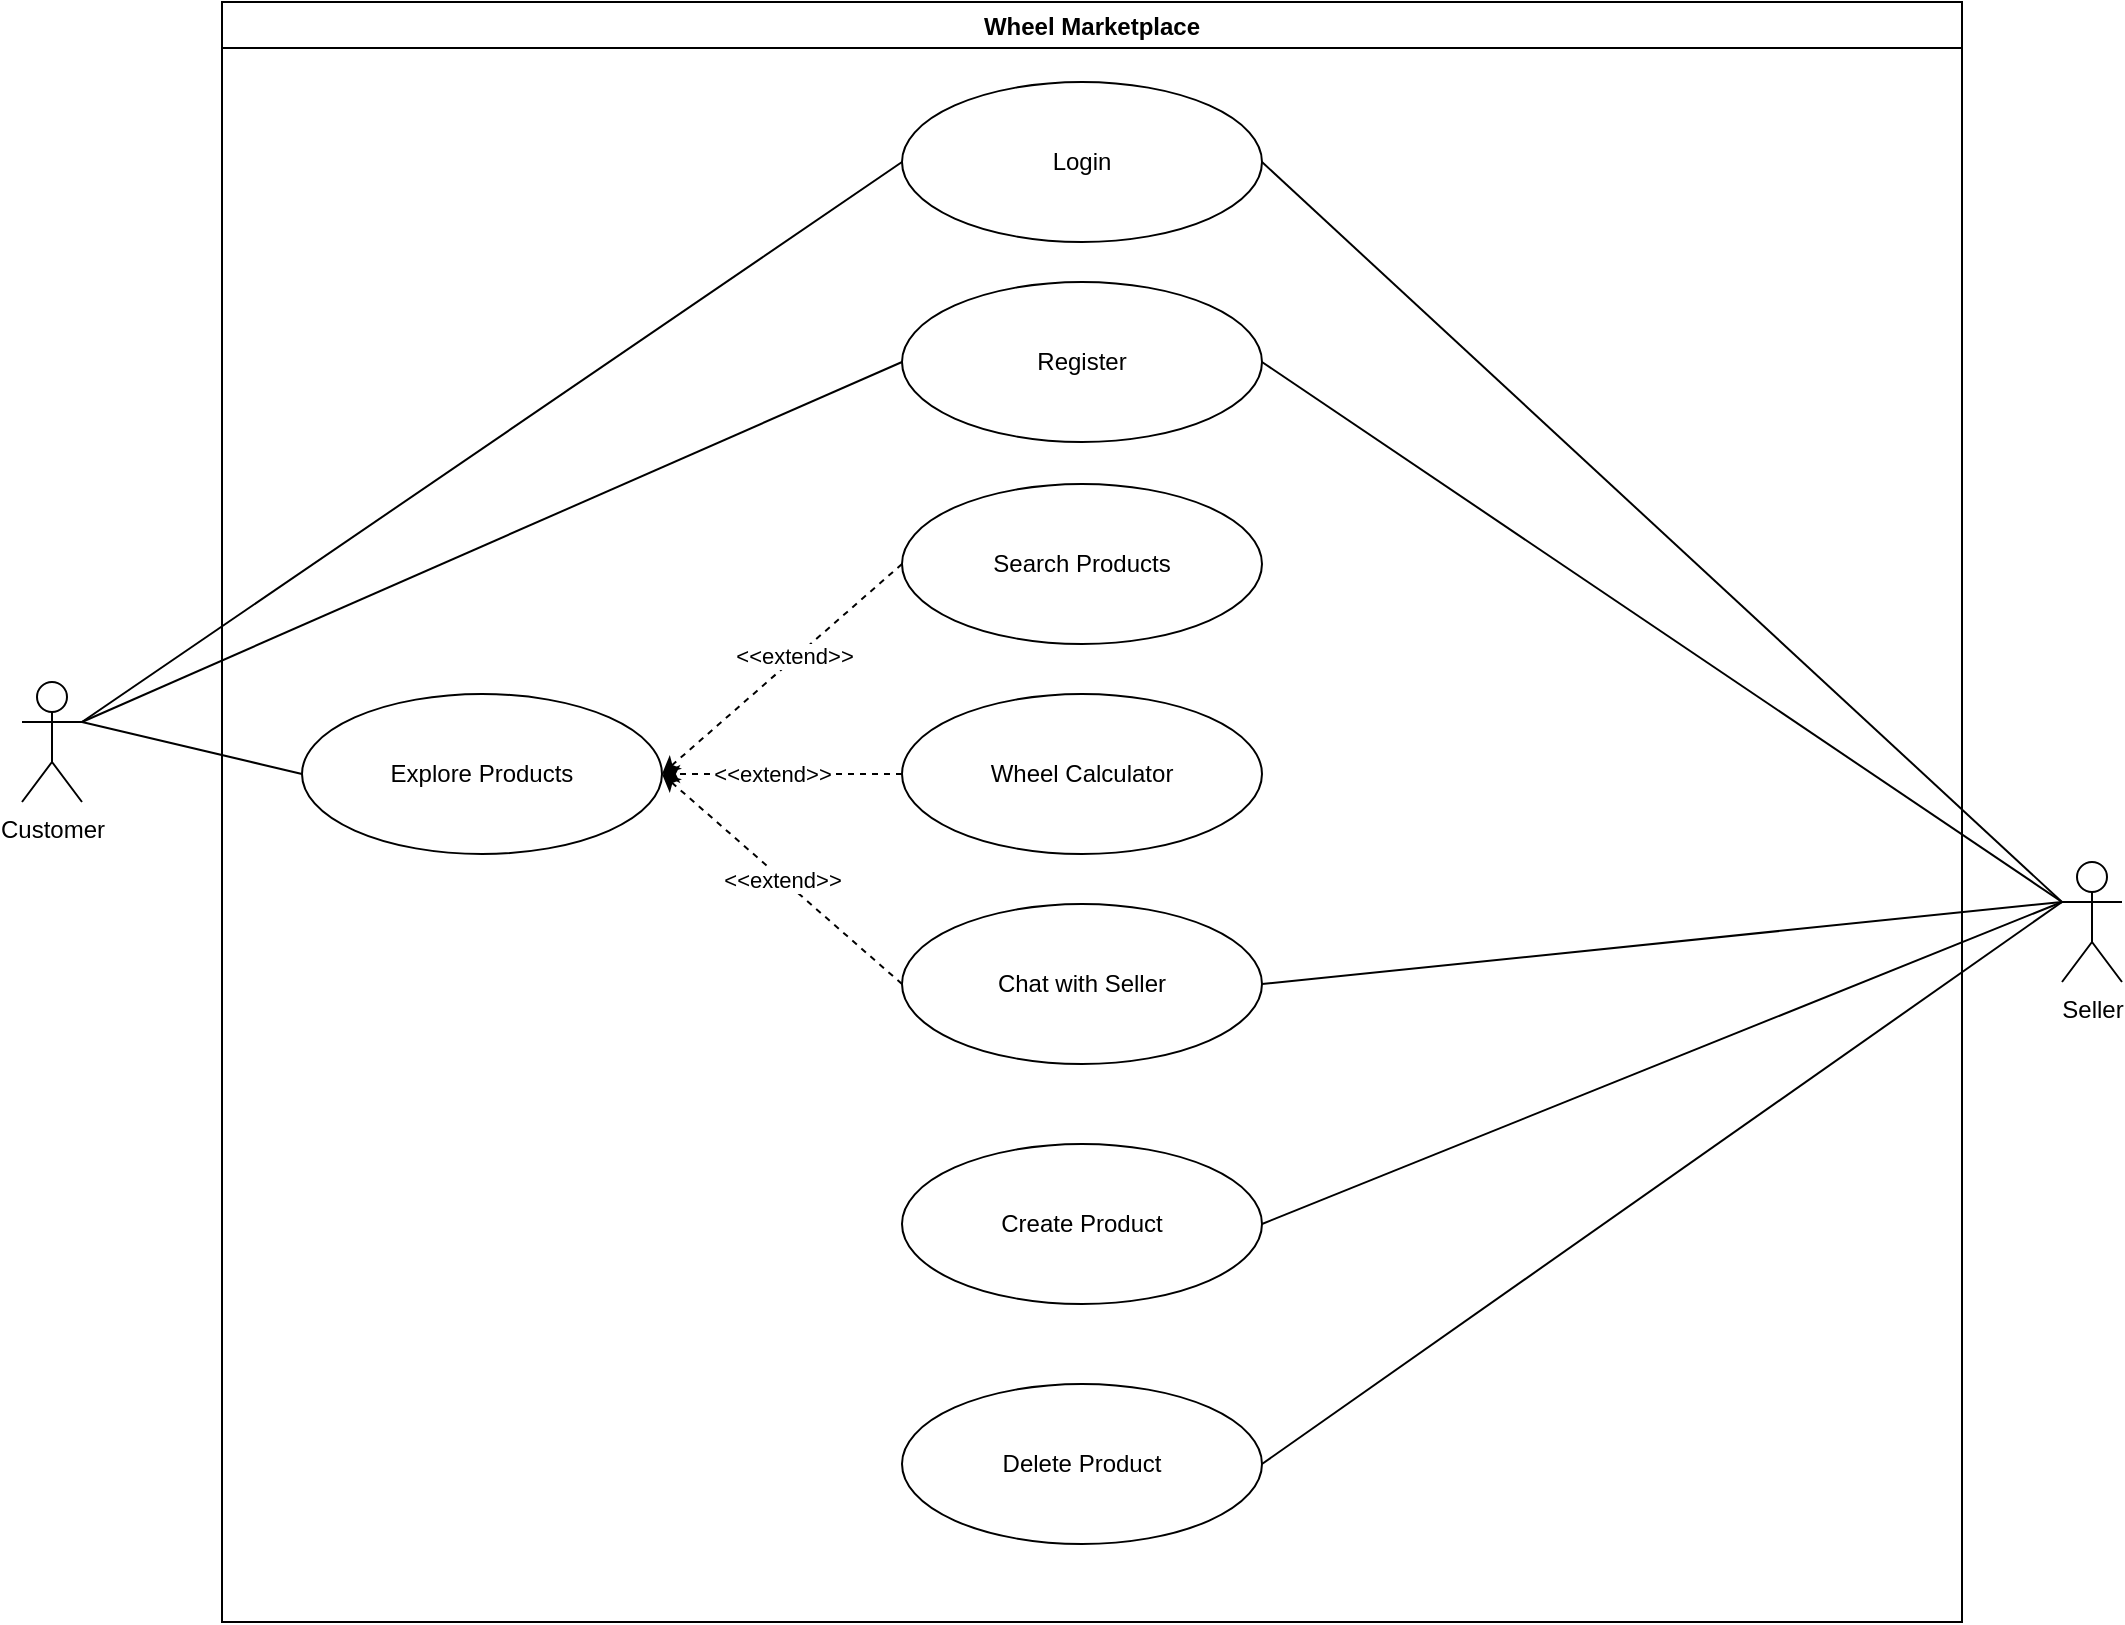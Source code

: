 <mxfile pages="1">
    <diagram id="8m5tW45DkZxrXLQLYPcF" name="Page-1">
        <mxGraphModel dx="11810" dy="7300" grid="0" gridSize="10" guides="1" tooltips="1" connect="1" arrows="1" fold="1" page="0" pageScale="1" pageWidth="850" pageHeight="1100" background="none" math="0" shadow="0">
            <root>
                <mxCell id="0"/>
                <mxCell id="1" parent="0"/>
                <mxCell id="28" style="edgeStyle=none;html=1;exitX=1;exitY=0.333;exitDx=0;exitDy=0;exitPerimeter=0;entryX=0;entryY=0.5;entryDx=0;entryDy=0;endArrow=none;endFill=0;" parent="1" source="2" target="5" edge="1">
                    <mxGeometry relative="1" as="geometry"/>
                </mxCell>
                <mxCell id="57" style="edgeStyle=none;html=1;exitX=1;exitY=0.333;exitDx=0;exitDy=0;exitPerimeter=0;entryX=0;entryY=0.5;entryDx=0;entryDy=0;endArrow=none;endFill=0;" parent="1" source="2" target="4" edge="1">
                    <mxGeometry relative="1" as="geometry"/>
                </mxCell>
                <mxCell id="2" value="Customer" style="shape=umlActor;verticalLabelPosition=bottom;verticalAlign=top;html=1;outlineConnect=0;" parent="1" vertex="1">
                    <mxGeometry x="330" y="-660" width="30" height="60" as="geometry"/>
                </mxCell>
                <mxCell id="3" value="Wheel Marketplace" style="swimlane;" parent="1" vertex="1">
                    <mxGeometry x="430" y="-1000" width="870" height="810" as="geometry"/>
                </mxCell>
                <mxCell id="4" value="Login" style="ellipse;whiteSpace=wrap;html=1;" parent="3" vertex="1">
                    <mxGeometry x="340" y="40" width="180" height="80" as="geometry"/>
                </mxCell>
                <mxCell id="5" value="Explore Products" style="ellipse;whiteSpace=wrap;html=1;" parent="3" vertex="1">
                    <mxGeometry x="40" y="346" width="180" height="80" as="geometry"/>
                </mxCell>
                <mxCell id="10" style="edgeStyle=none;html=1;exitX=0;exitY=0.5;exitDx=0;exitDy=0;entryX=1;entryY=0.5;entryDx=0;entryDy=0;dashed=1;" parent="3" source="7" target="5" edge="1">
                    <mxGeometry relative="1" as="geometry"/>
                </mxCell>
                <mxCell id="14" value="&amp;lt;&amp;lt;extend&amp;gt;&amp;gt;" style="edgeLabel;html=1;align=center;verticalAlign=middle;resizable=0;points=[];" parent="10" vertex="1" connectable="0">
                    <mxGeometry x="-0.11" y="-1" relative="1" as="geometry">
                        <mxPoint as="offset"/>
                    </mxGeometry>
                </mxCell>
                <mxCell id="7" value="Search Products" style="ellipse;whiteSpace=wrap;html=1;" parent="3" vertex="1">
                    <mxGeometry x="340" y="241" width="180" height="80" as="geometry"/>
                </mxCell>
                <mxCell id="8" value="Wheel Calculator" style="ellipse;whiteSpace=wrap;html=1;" parent="3" vertex="1">
                    <mxGeometry x="340" y="346" width="180" height="80" as="geometry"/>
                </mxCell>
                <mxCell id="12" value="&amp;lt;&amp;lt;extend&amp;gt;&amp;gt;" style="edgeStyle=none;html=1;exitX=0;exitY=0.5;exitDx=0;exitDy=0;entryX=1;entryY=0.5;entryDx=0;entryDy=0;dashed=1;" parent="3" source="9" target="5" edge="1">
                    <mxGeometry relative="1" as="geometry">
                        <mxPoint x="240" y="456" as="targetPoint"/>
                    </mxGeometry>
                </mxCell>
                <mxCell id="9" value="Chat with Seller" style="ellipse;whiteSpace=wrap;html=1;" parent="3" vertex="1">
                    <mxGeometry x="340" y="451" width="180" height="80" as="geometry"/>
                </mxCell>
                <mxCell id="11" style="edgeStyle=none;html=1;exitX=0;exitY=0.5;exitDx=0;exitDy=0;dashed=1;" parent="3" source="8" target="5" edge="1">
                    <mxGeometry relative="1" as="geometry">
                        <mxPoint x="220" y="486" as="targetPoint"/>
                    </mxGeometry>
                </mxCell>
                <mxCell id="13" value="&amp;lt;&amp;lt;extend&amp;gt;&amp;gt;" style="edgeLabel;html=1;align=center;verticalAlign=middle;resizable=0;points=[];" parent="11" vertex="1" connectable="0">
                    <mxGeometry x="0.086" relative="1" as="geometry">
                        <mxPoint as="offset"/>
                    </mxGeometry>
                </mxCell>
                <mxCell id="16" value="Create Product" style="ellipse;whiteSpace=wrap;html=1;" parent="3" vertex="1">
                    <mxGeometry x="340" y="571" width="180" height="80" as="geometry"/>
                </mxCell>
                <mxCell id="17" value="Delete Product" style="ellipse;whiteSpace=wrap;html=1;" parent="3" vertex="1">
                    <mxGeometry x="340" y="691" width="180" height="80" as="geometry"/>
                </mxCell>
                <mxCell id="56" value="Register" style="ellipse;whiteSpace=wrap;html=1;" parent="3" vertex="1">
                    <mxGeometry x="340" y="140" width="180" height="80" as="geometry"/>
                </mxCell>
                <mxCell id="31" style="edgeStyle=none;html=1;exitX=0;exitY=0.333;exitDx=0;exitDy=0;exitPerimeter=0;entryX=1;entryY=0.5;entryDx=0;entryDy=0;endArrow=none;endFill=0;" parent="1" source="25" target="9" edge="1">
                    <mxGeometry relative="1" as="geometry"/>
                </mxCell>
                <mxCell id="25" value="Seller" style="shape=umlActor;verticalLabelPosition=bottom;verticalAlign=top;html=1;outlineConnect=0;" parent="1" vertex="1">
                    <mxGeometry x="1350" y="-570" width="30" height="60" as="geometry"/>
                </mxCell>
                <mxCell id="58" style="edgeStyle=none;html=1;exitX=0;exitY=0.5;exitDx=0;exitDy=0;entryX=1;entryY=0.333;entryDx=0;entryDy=0;entryPerimeter=0;endArrow=none;endFill=0;" parent="1" source="56" target="2" edge="1">
                    <mxGeometry relative="1" as="geometry"/>
                </mxCell>
                <mxCell id="59" style="edgeStyle=none;html=1;exitX=1;exitY=0.5;exitDx=0;exitDy=0;entryX=0;entryY=0.333;entryDx=0;entryDy=0;entryPerimeter=0;endArrow=none;endFill=0;" parent="1" source="56" target="25" edge="1">
                    <mxGeometry relative="1" as="geometry"/>
                </mxCell>
                <mxCell id="60" style="edgeStyle=none;html=1;exitX=1;exitY=0.5;exitDx=0;exitDy=0;endArrow=none;endFill=0;" parent="1" source="4" edge="1">
                    <mxGeometry relative="1" as="geometry">
                        <mxPoint x="1350" y="-550" as="targetPoint"/>
                    </mxGeometry>
                </mxCell>
                <mxCell id="266" style="edgeStyle=none;html=1;exitX=1;exitY=0.5;exitDx=0;exitDy=0;fontSize=36;endArrow=none;endFill=0;" parent="1" source="16" edge="1">
                    <mxGeometry relative="1" as="geometry">
                        <mxPoint x="1350" y="-550" as="targetPoint"/>
                    </mxGeometry>
                </mxCell>
                <mxCell id="267" style="edgeStyle=none;html=1;exitX=1;exitY=0.5;exitDx=0;exitDy=0;fontSize=36;endArrow=none;endFill=0;entryX=0;entryY=0.333;entryDx=0;entryDy=0;entryPerimeter=0;" parent="1" source="17" target="25" edge="1">
                    <mxGeometry relative="1" as="geometry">
                        <mxPoint x="1350" y="-560" as="targetPoint"/>
                    </mxGeometry>
                </mxCell>
            </root>
        </mxGraphModel>
    </diagram>
</mxfile>